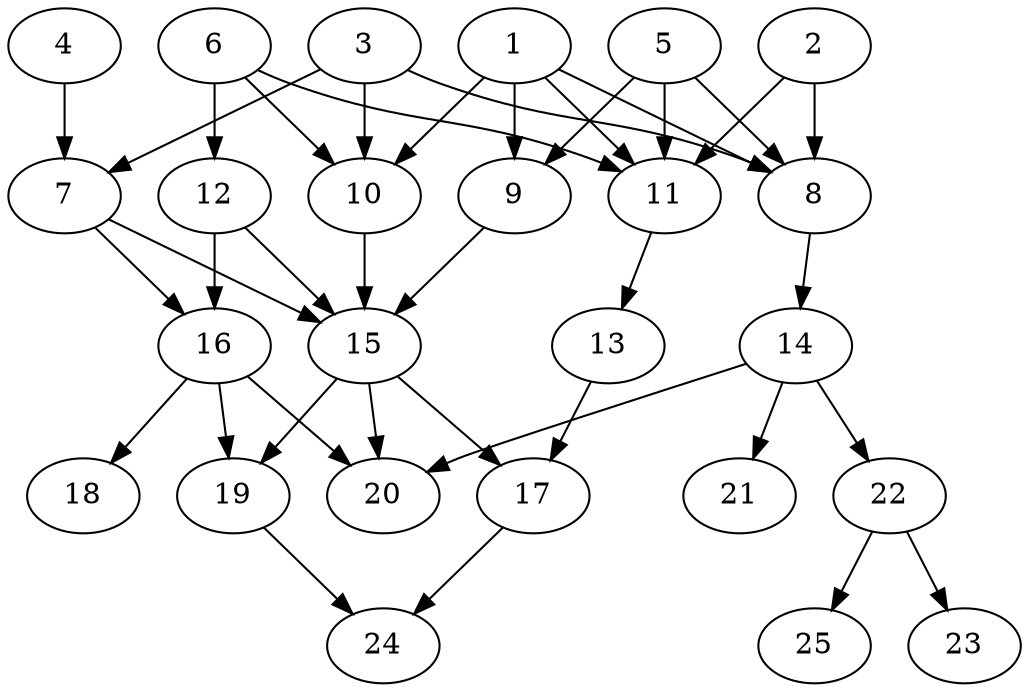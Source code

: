 // DAG (tier=2-normal, mode=data, n=25, ccr=0.401, fat=0.606, density=0.580, regular=0.475, jump=0.186, mindata=2097152, maxdata=16777216)
// DAG automatically generated by daggen at Sun Aug 24 16:33:34 2025
// /home/ermia/Project/Environments/daggen/bin/daggen --dot --ccr 0.401 --fat 0.606 --regular 0.475 --density 0.580 --jump 0.186 --mindata 2097152 --maxdata 16777216 -n 25 
digraph G {
  1 [size="111336844202247979008", alpha="0.09", expect_size="55668422101123989504"]
  1 -> 8 [size ="185146678444032"]
  1 -> 9 [size ="185146678444032"]
  1 -> 10 [size ="185146678444032"]
  1 -> 11 [size ="185146678444032"]
  2 [size="85511547569740288", alpha="0.04", expect_size="42755773784870144"]
  2 -> 8 [size ="1388599467573248"]
  2 -> 11 [size ="1388599467573248"]
  3 [size="881138156485762432", alpha="0.13", expect_size="440569078242881216"]
  3 -> 7 [size ="514427703001088"]
  3 -> 8 [size ="514427703001088"]
  3 -> 10 [size ="514427703001088"]
  4 [size="14208385642441722", alpha="0.08", expect_size="7104192821220861"]
  4 -> 7 [size ="968326683557888"]
  5 [size="2038813444064713637888", alpha="0.10", expect_size="1019406722032356818944"]
  5 -> 8 [size ="1286298153254912"]
  5 -> 9 [size ="1286298153254912"]
  5 -> 11 [size ="1286298153254912"]
  6 [size="60119503608230776", alpha="0.00", expect_size="30059751804115388"]
  6 -> 10 [size ="1293996471091200"]
  6 -> 11 [size ="1293996471091200"]
  6 -> 12 [size ="1293996471091200"]
  7 [size="1415551837846634496000", alpha="0.00", expect_size="707775918923317248000"]
  7 -> 15 [size ="1008572615884800"]
  7 -> 16 [size ="1008572615884800"]
  8 [size="315338433779782909952", alpha="0.10", expect_size="157669216889891454976"]
  8 -> 14 [size ="370630587318272"]
  9 [size="1574524959288610258944", alpha="0.08", expect_size="787262479644305129472"]
  9 -> 15 [size ="1082737104519168"]
  10 [size="419406955002811840", alpha="0.14", expect_size="209703477501405920"]
  10 -> 15 [size ="300080313663488"]
  11 [size="5520610006542583808", alpha="0.11", expect_size="2760305003271291904"]
  11 -> 13 [size ="2001345003388928"]
  12 [size="2189618346452058", alpha="0.15", expect_size="1094809173226029"]
  12 -> 15 [size ="38272990445568"]
  12 -> 16 [size ="38272990445568"]
  13 [size="559030247556721408", alpha="0.01", expect_size="279515123778360704"]
  13 -> 17 [size ="354309644484608"]
  14 [size="92718559985139712000", alpha="0.16", expect_size="46359279992569856000"]
  14 -> 20 [size ="163883201331200"]
  14 -> 21 [size ="163883201331200"]
  14 -> 22 [size ="163883201331200"]
  15 [size="676310853420530532352", alpha="0.16", expect_size="338155426710265266176"]
  15 -> 17 [size ="616388070735872"]
  15 -> 19 [size ="616388070735872"]
  15 -> 20 [size ="616388070735872"]
  16 [size="36196688369920648", alpha="0.03", expect_size="18098344184960324"]
  16 -> 18 [size ="733509958238208"]
  16 -> 19 [size ="733509958238208"]
  16 -> 20 [size ="733509958238208"]
  17 [size="24830028477026533376", alpha="0.07", expect_size="12415014238513266688"]
  17 -> 24 [size ="68088661803008"]
  18 [size="880785131847028480", alpha="0.12", expect_size="440392565923514240"]
  19 [size="1582468453965312", alpha="0.01", expect_size="791234226982656"]
  19 -> 24 [size ="61379654451200"]
  20 [size="123332272310078930944", alpha="0.10", expect_size="61666136155039465472"]
  21 [size="56978629751911640", alpha="0.15", expect_size="28489314875955820"]
  22 [size="309820373280581746688", alpha="0.15", expect_size="154910186640290873344"]
  22 -> 23 [size ="366294138355712"]
  22 -> 25 [size ="366294138355712"]
  23 [size="130159641666289360", alpha="0.12", expect_size="65079820833144680"]
  24 [size="196760864141588448", alpha="0.03", expect_size="98380432070794224"]
  25 [size="34790030388104265728", alpha="0.15", expect_size="17395015194052132864"]
}